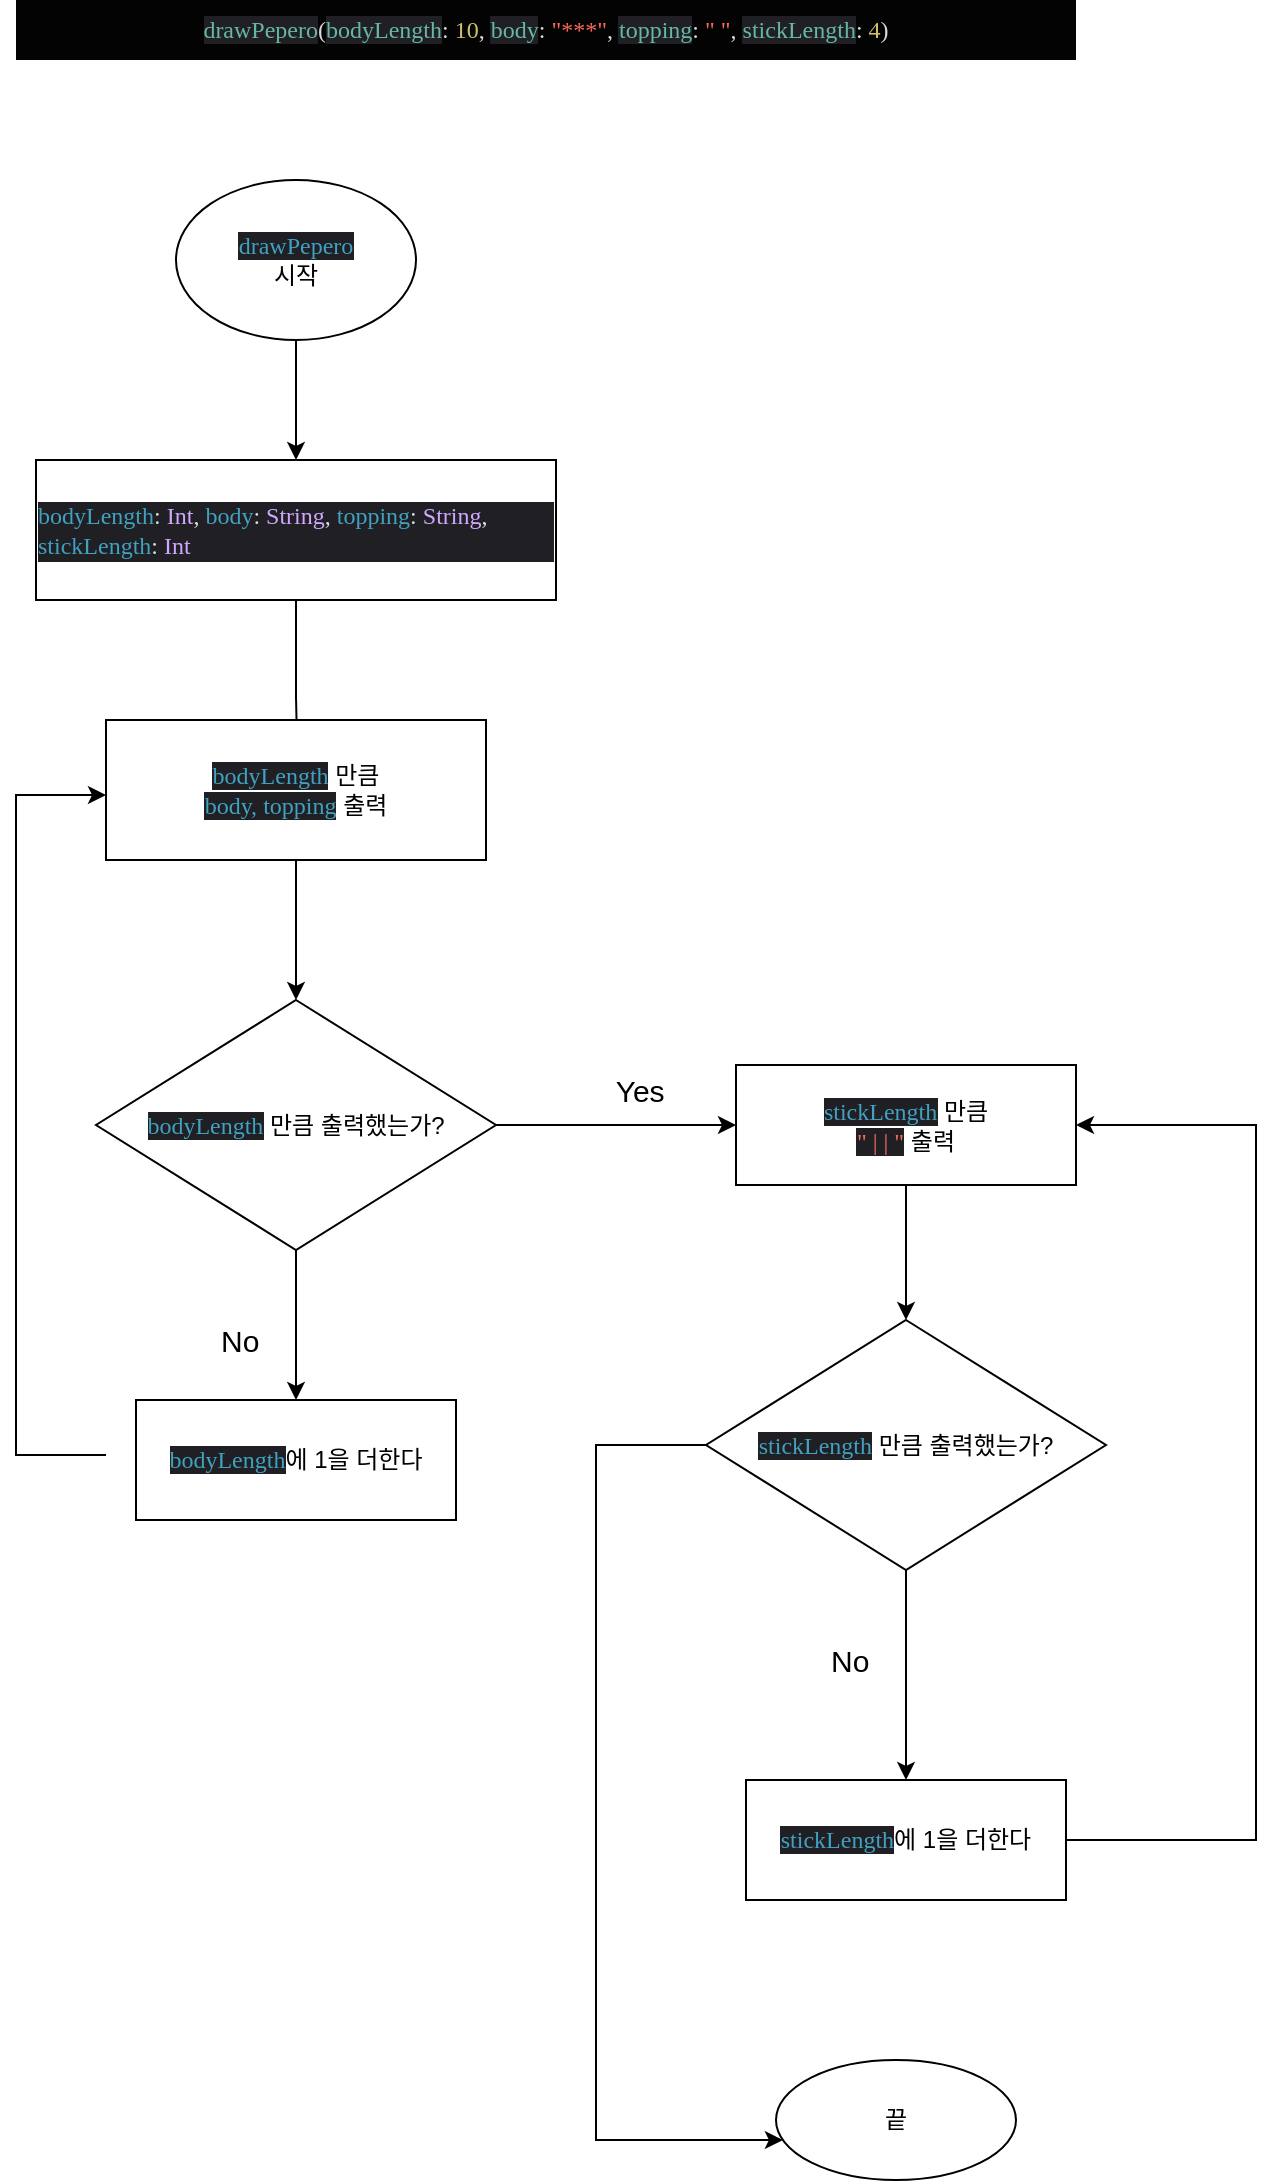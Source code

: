 <mxfile version="20.5.3" type="github">
  <diagram id="C5RBs43oDa-KdzZeNtuy" name="Page-1">
    <mxGraphModel dx="1113" dy="611" grid="1" gridSize="10" guides="1" tooltips="1" connect="1" arrows="1" fold="1" page="1" pageScale="1" pageWidth="827" pageHeight="1169" math="0" shadow="0">
      <root>
        <mxCell id="WIyWlLk6GJQsqaUBKTNV-0" />
        <mxCell id="WIyWlLk6GJQsqaUBKTNV-1" parent="WIyWlLk6GJQsqaUBKTNV-0" />
        <mxCell id="nQUfjWS5RG96CagxODJi-31" value="" style="edgeStyle=orthogonalEdgeStyle;rounded=0;orthogonalLoop=1;jettySize=auto;html=1;" parent="WIyWlLk6GJQsqaUBKTNV-1" source="nQUfjWS5RG96CagxODJi-26" target="nQUfjWS5RG96CagxODJi-30" edge="1">
          <mxGeometry relative="1" as="geometry" />
        </mxCell>
        <mxCell id="nQUfjWS5RG96CagxODJi-26" value="&lt;span style=&quot;text-align: start;&quot;&gt;&lt;font face=&quot;Menlo&quot; color=&quot;#41a1c0&quot;&gt;&lt;span style=&quot;background-color: rgb(31, 31, 36);&quot;&gt;drawPepero&lt;br&gt;&lt;/span&gt;&lt;/font&gt;&lt;/span&gt;&lt;span style=&quot;background-color: initial;&quot;&gt;시작&lt;/span&gt;&lt;span style=&quot;text-align: start;&quot;&gt;&lt;font face=&quot;Menlo&quot; color=&quot;#41a1c0&quot;&gt;&lt;span style=&quot;background-color: rgb(31, 31, 36);&quot;&gt;&lt;br&gt;&lt;/span&gt;&lt;/font&gt;&lt;/span&gt;" style="ellipse;whiteSpace=wrap;html=1;" parent="WIyWlLk6GJQsqaUBKTNV-1" vertex="1">
          <mxGeometry x="120" y="130" width="120" height="80" as="geometry" />
        </mxCell>
        <mxCell id="nQUfjWS5RG96CagxODJi-45" value="" style="edgeStyle=orthogonalEdgeStyle;rounded=0;orthogonalLoop=1;jettySize=auto;html=1;startArrow=none;" parent="WIyWlLk6GJQsqaUBKTNV-1" target="nQUfjWS5RG96CagxODJi-44" edge="1">
          <mxGeometry relative="1" as="geometry">
            <mxPoint x="180.04" y="390" as="sourcePoint" />
          </mxGeometry>
        </mxCell>
        <mxCell id="nQUfjWS5RG96CagxODJi-30" value="&lt;p style=&quot;margin: 0px; font-variant-numeric: normal; font-variant-east-asian: normal; font-stretch: normal; line-height: normal; font-family: Menlo; color: rgb(65, 161, 192); background-color: rgb(31, 31, 36); text-align: start;&quot; class=&quot;p1&quot;&gt;bodyLength&lt;span style=&quot;color: rgba(255, 255, 255, 0.85);&quot; class=&quot;s1&quot;&gt;: &lt;/span&gt;&lt;span style=&quot;color: rgb(208, 168, 255);&quot; class=&quot;s2&quot;&gt;Int&lt;/span&gt;&lt;span style=&quot;color: rgba(255, 255, 255, 0.85);&quot; class=&quot;s1&quot;&gt;, &lt;/span&gt;body&lt;span style=&quot;color: rgba(255, 255, 255, 0.85);&quot; class=&quot;s1&quot;&gt;: &lt;/span&gt;&lt;span style=&quot;color: rgb(208, 168, 255);&quot; class=&quot;s2&quot;&gt;String&lt;/span&gt;&lt;span style=&quot;color: rgba(255, 255, 255, 0.85);&quot; class=&quot;s1&quot;&gt;, &lt;/span&gt;topping&lt;span style=&quot;color: rgba(255, 255, 255, 0.85);&quot; class=&quot;s1&quot;&gt;: &lt;/span&gt;&lt;span style=&quot;color: rgb(208, 168, 255);&quot; class=&quot;s2&quot;&gt;String&lt;/span&gt;&lt;span style=&quot;color: rgba(255, 255, 255, 0.85);&quot; class=&quot;s1&quot;&gt;, &lt;/span&gt;stickLength&lt;span style=&quot;color: rgba(255, 255, 255, 0.85);&quot; class=&quot;s1&quot;&gt;: &lt;/span&gt;&lt;span style=&quot;color: rgb(208, 168, 255);&quot; class=&quot;s2&quot;&gt;Int&lt;/span&gt;&lt;/p&gt;" style="whiteSpace=wrap;html=1;" parent="WIyWlLk6GJQsqaUBKTNV-1" vertex="1">
          <mxGeometry x="50" y="270" width="260" height="70" as="geometry" />
        </mxCell>
        <mxCell id="nQUfjWS5RG96CagxODJi-40" value="&lt;span style=&quot;color: rgb(103, 183, 164); font-family: Menlo; text-align: start; background-color: rgb(31, 31, 36);&quot;&gt;drawPepero&lt;/span&gt;&lt;span style=&quot;font-family: Menlo; text-align: start; color: rgba(255, 255, 255, 0.85);&quot; class=&quot;s1&quot;&gt;(&lt;/span&gt;&lt;span style=&quot;color: rgb(103, 183, 164); font-family: Menlo; text-align: start; background-color: rgb(31, 31, 36);&quot;&gt;bodyLength&lt;/span&gt;&lt;span style=&quot;font-family: Menlo; text-align: start; color: rgba(255, 255, 255, 0.85);&quot; class=&quot;s1&quot;&gt;:&amp;nbsp;&lt;/span&gt;&lt;span style=&quot;font-family: Menlo; text-align: start; color: rgb(208, 191, 105);&quot; class=&quot;s2&quot;&gt;10&lt;/span&gt;&lt;span style=&quot;font-family: Menlo; text-align: start; color: rgba(255, 255, 255, 0.85);&quot; class=&quot;s1&quot;&gt;,&amp;nbsp;&lt;/span&gt;&lt;span style=&quot;color: rgb(103, 183, 164); font-family: Menlo; text-align: start; background-color: rgb(31, 31, 36);&quot;&gt;body&lt;/span&gt;&lt;span style=&quot;font-family: Menlo; text-align: start; color: rgba(255, 255, 255, 0.85);&quot; class=&quot;s1&quot;&gt;:&amp;nbsp;&lt;/span&gt;&lt;span style=&quot;font-family: Menlo; text-align: start; color: rgb(252, 106, 93);&quot; class=&quot;s3&quot;&gt;&quot;***&quot;&lt;/span&gt;&lt;span style=&quot;font-family: Menlo; text-align: start; color: rgba(255, 255, 255, 0.85);&quot; class=&quot;s1&quot;&gt;,&amp;nbsp;&lt;/span&gt;&lt;span style=&quot;color: rgb(103, 183, 164); font-family: Menlo; text-align: start; background-color: rgb(31, 31, 36);&quot;&gt;topping&lt;/span&gt;&lt;span style=&quot;font-family: Menlo; text-align: start; color: rgba(255, 255, 255, 0.85);&quot; class=&quot;s1&quot;&gt;:&amp;nbsp;&lt;/span&gt;&lt;span style=&quot;font-family: Menlo; text-align: start; color: rgb(252, 106, 93);&quot; class=&quot;s3&quot;&gt;&quot; &quot;&lt;/span&gt;&lt;span style=&quot;font-family: Menlo; text-align: start; color: rgba(255, 255, 255, 0.85);&quot; class=&quot;s1&quot;&gt;,&amp;nbsp;&lt;/span&gt;&lt;span style=&quot;color: rgb(103, 183, 164); font-family: Menlo; text-align: start; background-color: rgb(31, 31, 36);&quot;&gt;stickLength&lt;/span&gt;&lt;span style=&quot;font-family: Menlo; text-align: start; color: rgba(255, 255, 255, 0.85);&quot; class=&quot;s1&quot;&gt;:&amp;nbsp;&lt;/span&gt;&lt;span style=&quot;font-family: Menlo; text-align: start; color: rgb(208, 191, 105);&quot; class=&quot;s2&quot;&gt;4&lt;/span&gt;&lt;span style=&quot;font-family: Menlo; text-align: start; color: rgba(255, 255, 255, 0.85);&quot; class=&quot;s1&quot;&gt;)&lt;/span&gt;" style="text;html=1;strokeColor=none;fillColor=#030303;align=center;verticalAlign=middle;whiteSpace=wrap;rounded=0;" parent="WIyWlLk6GJQsqaUBKTNV-1" vertex="1">
          <mxGeometry x="40" y="40" width="530" height="30" as="geometry" />
        </mxCell>
        <mxCell id="nQUfjWS5RG96CagxODJi-49" value="" style="edgeStyle=orthogonalEdgeStyle;rounded=0;orthogonalLoop=1;jettySize=auto;html=1;" parent="WIyWlLk6GJQsqaUBKTNV-1" source="nQUfjWS5RG96CagxODJi-44" target="nQUfjWS5RG96CagxODJi-48" edge="1">
          <mxGeometry relative="1" as="geometry" />
        </mxCell>
        <mxCell id="nQUfjWS5RG96CagxODJi-44" value="&lt;span style=&quot;color: rgb(65, 161, 192); font-family: Menlo; font-size: 12px; font-style: normal; font-variant-ligatures: normal; font-variant-caps: normal; font-weight: 400; letter-spacing: normal; orphans: 2; text-align: start; text-indent: 0px; text-transform: none; widows: 2; word-spacing: 0px; -webkit-text-stroke-width: 0px; background-color: rgb(31, 31, 36); text-decoration-thickness: initial; text-decoration-style: initial; text-decoration-color: initial; float: none; display: inline !important;&quot;&gt;bodyLength&lt;/span&gt;&lt;span style=&quot;font-size: 12px; font-style: normal; font-variant-ligatures: normal; font-variant-caps: normal; font-weight: 400; letter-spacing: normal; orphans: 2; text-align: start; text-indent: 0px; text-transform: none; widows: 2; word-spacing: 0px; -webkit-text-stroke-width: 0px; text-decoration-thickness: initial; text-decoration-style: initial; text-decoration-color: initial; float: none; display: inline !important;&quot;&gt;&lt;span style=&quot;text-align: center; background-color: initial;&quot;&gt;&amp;nbsp;만큼&lt;/span&gt;&lt;span style=&quot;background-color: rgb(31, 31, 36); font-family: Menlo; color: rgb(65, 161, 192);&quot;&gt;&lt;br&gt;body,&amp;nbsp;&lt;/span&gt;&lt;span style=&quot;color: rgb(65, 161, 192); font-family: Menlo; background-color: rgb(31, 31, 36);&quot;&gt;topping&lt;/span&gt;&lt;span style=&quot;text-align: center; background-color: initial;&quot;&gt;&amp;nbsp;출력&lt;/span&gt;&lt;br&gt;&lt;/span&gt;" style="whiteSpace=wrap;html=1;" parent="WIyWlLk6GJQsqaUBKTNV-1" vertex="1">
          <mxGeometry x="85" y="400" width="190" height="70" as="geometry" />
        </mxCell>
        <mxCell id="nQUfjWS5RG96CagxODJi-53" value="" style="edgeStyle=orthogonalEdgeStyle;rounded=0;orthogonalLoop=1;jettySize=auto;html=1;" parent="WIyWlLk6GJQsqaUBKTNV-1" source="nQUfjWS5RG96CagxODJi-48" target="nQUfjWS5RG96CagxODJi-52" edge="1">
          <mxGeometry relative="1" as="geometry" />
        </mxCell>
        <mxCell id="nQUfjWS5RG96CagxODJi-59" value="" style="edgeStyle=orthogonalEdgeStyle;rounded=0;orthogonalLoop=1;jettySize=auto;html=1;fontSize=15;" parent="WIyWlLk6GJQsqaUBKTNV-1" source="nQUfjWS5RG96CagxODJi-48" target="nQUfjWS5RG96CagxODJi-58" edge="1">
          <mxGeometry relative="1" as="geometry" />
        </mxCell>
        <mxCell id="nQUfjWS5RG96CagxODJi-48" value="&lt;span style=&quot;color: rgb(65, 161, 192); font-family: Menlo; text-align: start; background-color: rgb(31, 31, 36);&quot;&gt;bodyLength&lt;/span&gt;&amp;nbsp;만큼 출력했는가?&lt;span style=&quot;color: rgb(65, 161, 192); font-family: Menlo; text-align: start; background-color: rgb(31, 31, 36);&quot;&gt;&lt;br&gt;&lt;/span&gt;" style="rhombus;whiteSpace=wrap;html=1;" parent="WIyWlLk6GJQsqaUBKTNV-1" vertex="1">
          <mxGeometry x="80" y="540" width="200" height="125" as="geometry" />
        </mxCell>
        <mxCell id="nQUfjWS5RG96CagxODJi-52" value="&lt;span style=&quot;color: rgb(65, 161, 192); font-family: Menlo; text-align: start; background-color: rgb(31, 31, 36);&quot;&gt;bodyLength&lt;/span&gt;에 1을 더한다" style="whiteSpace=wrap;html=1;" parent="WIyWlLk6GJQsqaUBKTNV-1" vertex="1">
          <mxGeometry x="100" y="740" width="160" height="60" as="geometry" />
        </mxCell>
        <mxCell id="nQUfjWS5RG96CagxODJi-56" value="&lt;span style=&quot;font-size: 15px;&quot;&gt;&amp;nbsp;No&lt;/span&gt;" style="text;html=1;strokeColor=none;fillColor=none;align=center;verticalAlign=middle;whiteSpace=wrap;rounded=0;" parent="WIyWlLk6GJQsqaUBKTNV-1" vertex="1">
          <mxGeometry x="120" y="700" width="60" height="20" as="geometry" />
        </mxCell>
        <mxCell id="nQUfjWS5RG96CagxODJi-75" style="edgeStyle=orthogonalEdgeStyle;rounded=0;orthogonalLoop=1;jettySize=auto;html=1;entryX=0.5;entryY=0;entryDx=0;entryDy=0;fontSize=15;" parent="WIyWlLk6GJQsqaUBKTNV-1" source="nQUfjWS5RG96CagxODJi-58" target="nQUfjWS5RG96CagxODJi-72" edge="1">
          <mxGeometry relative="1" as="geometry" />
        </mxCell>
        <mxCell id="nQUfjWS5RG96CagxODJi-58" value="&lt;span style=&quot;color: rgb(65, 161, 192); font-family: Menlo; text-align: start; background-color: rgb(31, 31, 36);&quot;&gt;stickLength&lt;/span&gt;&lt;span style=&quot;text-align: start;&quot;&gt;&lt;span style=&quot;text-align: center; background-color: initial;&quot;&gt;&amp;nbsp;만큼&lt;/span&gt;&lt;span style=&quot;background-color: rgb(31, 31, 36); font-family: Menlo; color: rgb(65, 161, 192);&quot;&gt;&lt;br&gt;&lt;/span&gt;&lt;/span&gt;&lt;span style=&quot;background-color: rgb(31, 31, 36); color: rgb(252, 106, 93); font-family: Menlo; text-align: start;&quot;&gt;&quot; | | &quot;&lt;/span&gt;&amp;nbsp;출력&lt;span style=&quot;text-align: start;&quot;&gt;&lt;span style=&quot;background-color: rgb(31, 31, 36); font-family: Menlo; color: rgb(65, 161, 192);&quot;&gt;&lt;br&gt;&lt;/span&gt;&lt;/span&gt;" style="whiteSpace=wrap;html=1;" parent="WIyWlLk6GJQsqaUBKTNV-1" vertex="1">
          <mxGeometry x="400" y="572.5" width="170" height="60" as="geometry" />
        </mxCell>
        <mxCell id="nQUfjWS5RG96CagxODJi-62" style="edgeStyle=orthogonalEdgeStyle;rounded=0;orthogonalLoop=1;jettySize=auto;html=1;fontSize=15;" parent="WIyWlLk6GJQsqaUBKTNV-1" edge="1">
          <mxGeometry relative="1" as="geometry">
            <mxPoint x="85" y="767.5" as="sourcePoint" />
            <mxPoint x="85" y="437.5" as="targetPoint" />
            <Array as="points">
              <mxPoint x="40" y="767" />
              <mxPoint x="40" y="437" />
            </Array>
          </mxGeometry>
        </mxCell>
        <mxCell id="nQUfjWS5RG96CagxODJi-63" value="" style="edgeStyle=orthogonalEdgeStyle;rounded=0;orthogonalLoop=1;jettySize=auto;html=1;endArrow=none;" parent="WIyWlLk6GJQsqaUBKTNV-1" source="nQUfjWS5RG96CagxODJi-30" edge="1">
          <mxGeometry relative="1" as="geometry">
            <mxPoint x="180" y="340" as="sourcePoint" />
            <mxPoint x="180" y="390" as="targetPoint" />
          </mxGeometry>
        </mxCell>
        <mxCell id="nQUfjWS5RG96CagxODJi-65" value="&lt;span style=&quot;font-size: 15px;&quot;&gt;&amp;nbsp;Yes&lt;/span&gt;" style="text;html=1;strokeColor=none;fillColor=none;align=center;verticalAlign=middle;whiteSpace=wrap;rounded=0;" parent="WIyWlLk6GJQsqaUBKTNV-1" vertex="1">
          <mxGeometry x="320" y="572" width="60" height="25" as="geometry" />
        </mxCell>
        <mxCell id="aEGzln16CUOV7RpDS1kL-0" style="edgeStyle=orthogonalEdgeStyle;rounded=0;orthogonalLoop=1;jettySize=auto;html=1;entryX=0.5;entryY=0;entryDx=0;entryDy=0;fontSize=15;" edge="1" parent="WIyWlLk6GJQsqaUBKTNV-1" source="nQUfjWS5RG96CagxODJi-72" target="nQUfjWS5RG96CagxODJi-73">
          <mxGeometry relative="1" as="geometry" />
        </mxCell>
        <mxCell id="aEGzln16CUOV7RpDS1kL-7" value="" style="edgeStyle=orthogonalEdgeStyle;rounded=0;orthogonalLoop=1;jettySize=auto;html=1;fontSize=15;" edge="1" parent="WIyWlLk6GJQsqaUBKTNV-1" source="nQUfjWS5RG96CagxODJi-72" target="aEGzln16CUOV7RpDS1kL-6">
          <mxGeometry relative="1" as="geometry">
            <Array as="points">
              <mxPoint x="330" y="763" />
              <mxPoint x="330" y="1110" />
            </Array>
          </mxGeometry>
        </mxCell>
        <mxCell id="nQUfjWS5RG96CagxODJi-72" value="&lt;span style=&quot;color: rgb(65, 161, 192); font-family: Menlo; text-align: start; background-color: rgb(31, 31, 36);&quot;&gt;stickLength&lt;/span&gt;&amp;nbsp;만큼 출력했는가?&lt;span style=&quot;color: rgb(65, 161, 192); font-family: Menlo; text-align: start; background-color: rgb(31, 31, 36);&quot;&gt;&lt;br&gt;&lt;/span&gt;" style="rhombus;whiteSpace=wrap;html=1;" parent="WIyWlLk6GJQsqaUBKTNV-1" vertex="1">
          <mxGeometry x="385" y="700" width="200" height="125" as="geometry" />
        </mxCell>
        <mxCell id="aEGzln16CUOV7RpDS1kL-3" style="edgeStyle=orthogonalEdgeStyle;rounded=0;orthogonalLoop=1;jettySize=auto;html=1;entryX=1;entryY=0.5;entryDx=0;entryDy=0;fontSize=15;" edge="1" parent="WIyWlLk6GJQsqaUBKTNV-1" source="nQUfjWS5RG96CagxODJi-73" target="nQUfjWS5RG96CagxODJi-58">
          <mxGeometry relative="1" as="geometry">
            <Array as="points">
              <mxPoint x="660" y="960" />
              <mxPoint x="660" y="603" />
            </Array>
          </mxGeometry>
        </mxCell>
        <mxCell id="nQUfjWS5RG96CagxODJi-73" value="&lt;span style=&quot;color: rgb(65, 161, 192); font-family: Menlo; text-align: start; background-color: rgb(31, 31, 36);&quot;&gt;stickLength&lt;/span&gt;에 1을 더한다" style="whiteSpace=wrap;html=1;" parent="WIyWlLk6GJQsqaUBKTNV-1" vertex="1">
          <mxGeometry x="405" y="930" width="160" height="60" as="geometry" />
        </mxCell>
        <mxCell id="nQUfjWS5RG96CagxODJi-74" value="&lt;span style=&quot;font-size: 15px;&quot;&gt;&amp;nbsp;No&lt;/span&gt;" style="text;html=1;strokeColor=none;fillColor=none;align=center;verticalAlign=middle;whiteSpace=wrap;rounded=0;" parent="WIyWlLk6GJQsqaUBKTNV-1" vertex="1">
          <mxGeometry x="425" y="860" width="60" height="20" as="geometry" />
        </mxCell>
        <mxCell id="aEGzln16CUOV7RpDS1kL-6" value="끝" style="ellipse;whiteSpace=wrap;html=1;" vertex="1" parent="WIyWlLk6GJQsqaUBKTNV-1">
          <mxGeometry x="420" y="1070" width="120" height="60" as="geometry" />
        </mxCell>
      </root>
    </mxGraphModel>
  </diagram>
</mxfile>
